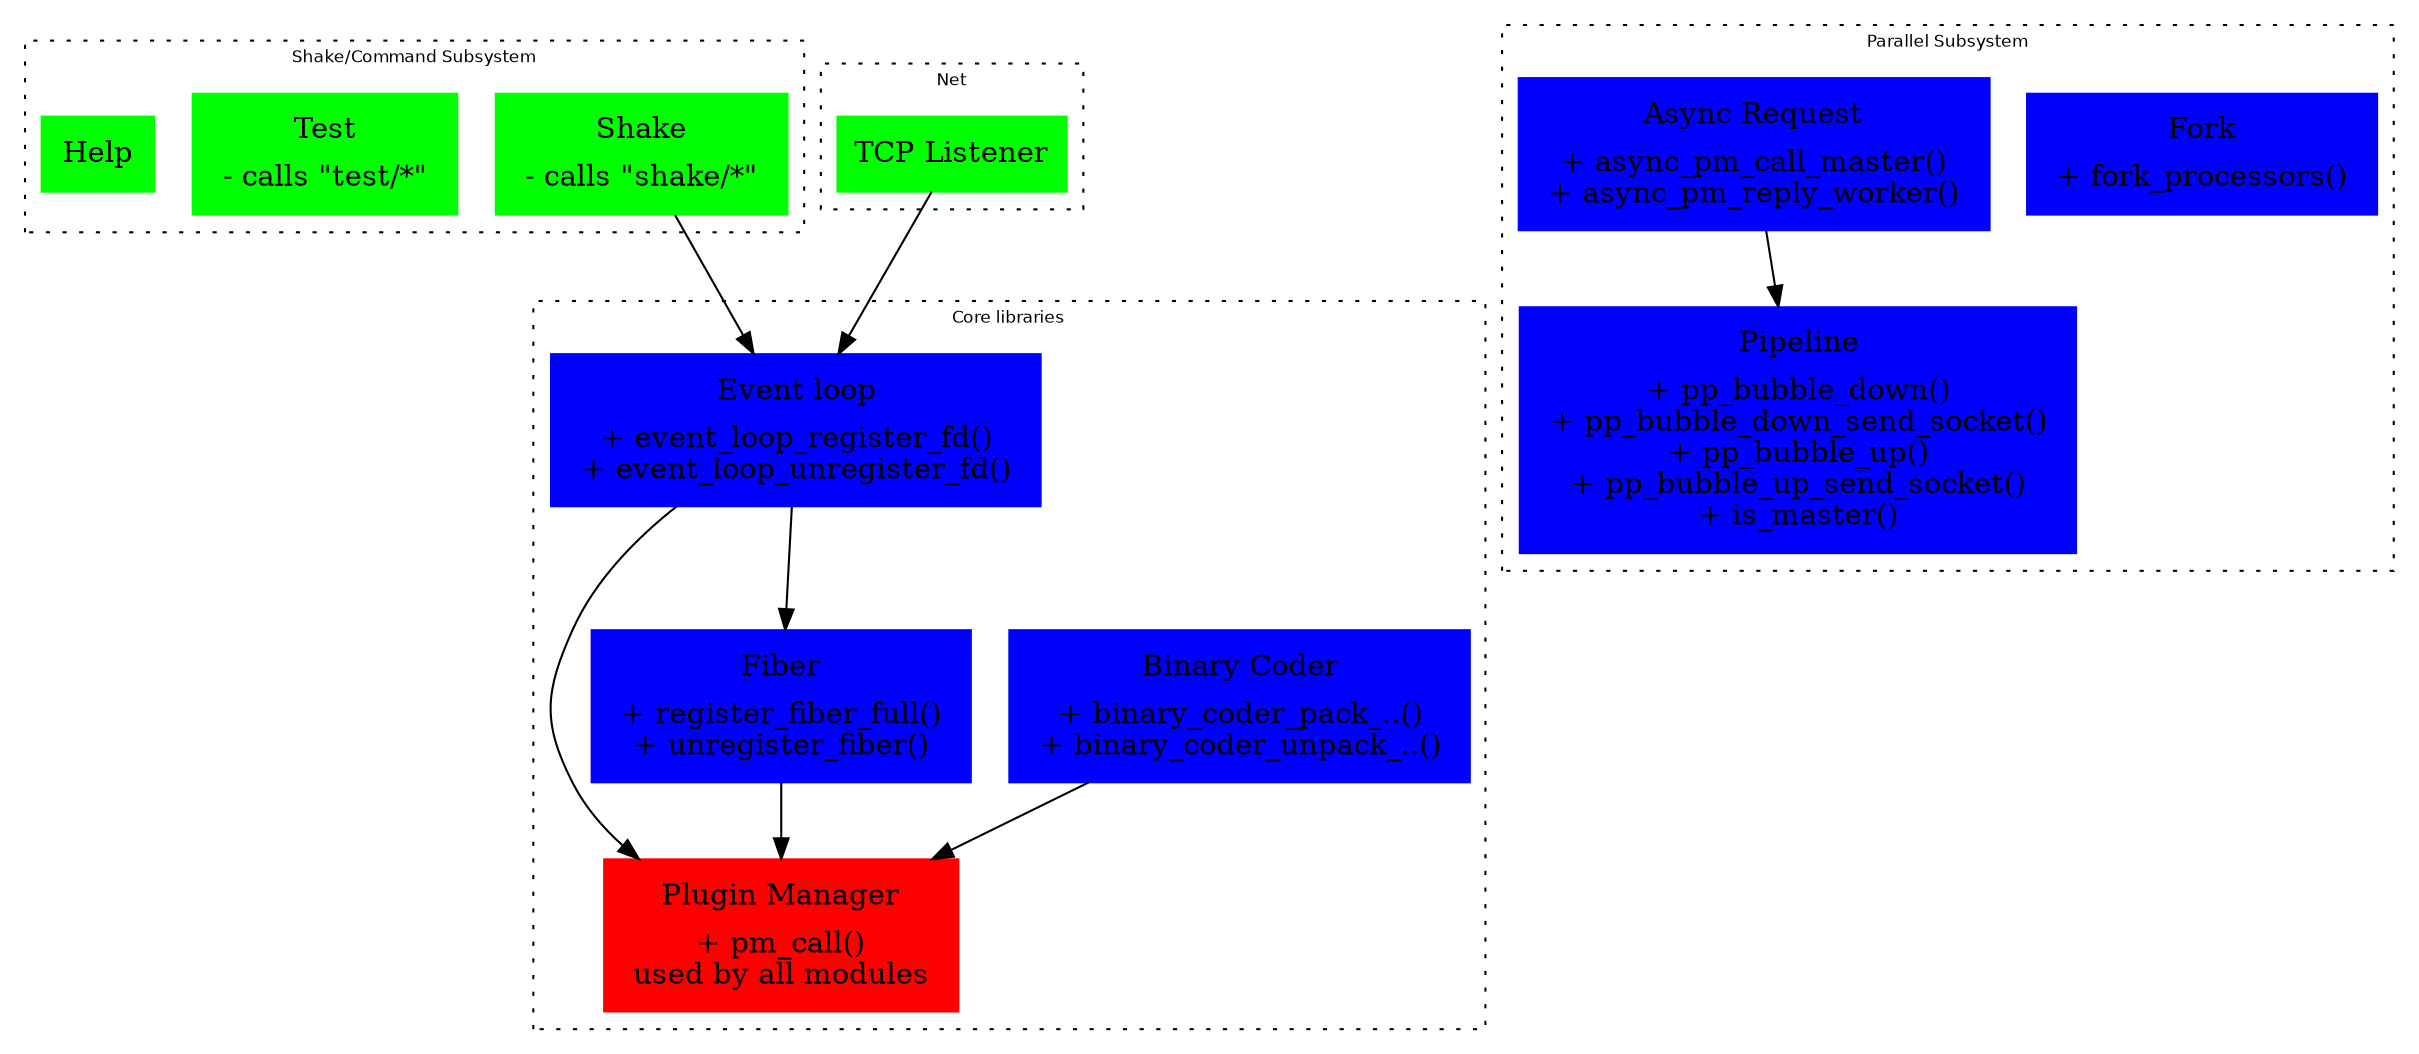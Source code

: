 digraph G {
        fontname = "Bitstream Vera Sans";
        fontsize = 8;
	node [ shape = "record" style = "filled" ];

	subgraph cluster_core_submodule {
		graph [style="dotted" color="black"];
		label = "Core libraries";
		pm [
			label = <<table><tr><td>Plugin Manager</td></tr><tr><td>+ pm_call()<br/>used by all modules</td></tr></table>>
			color = "red"
		];

		fiber [
			label = <<table><tr><td>Fiber</td></tr><tr><td>+ register_fiber_full()<br/>+ unregister_fiber()</td></tr></table>>
			color = "blue"
		];
		fiber -> pm;
		binary_coder [
			label = <<table><tr><td>Binary Coder</td></tr><tr><td>+ binary_coder_pack_..()<br/>+ binary_coder_unpack_..()</td></tr></table>>
			color = "blue"
		];
		binary_coder -> pm;

		event_loop [
			label = <<table><tr><td>Event loop</td></tr><tr><td>+ event_loop_register_fd()<br/>+ event_loop_unregister_fd()</td></tr></table>>
			color = "blue"
		];
		event_loop -> fiber;
		event_loop -> pm;

	}

	subgraph cluster_parallel {
		graph [style="dotted" color="black"];
		label = "Parallel Subsystem";
		fork [
			label = <<table><tr><td>Fork</td></tr><tr><td>+ fork_processors()</td></tr></table>>
			color = "blue"
		];
		pipeline [
			label = <<table><tr><td>Pipeline</td></tr><tr><td>+ pp_bubble_down()<br/>+ pp_bubble_down_send_socket()<br/>+ pp_bubble_up()<br/>+ pp_bubble_up_send_socket()<br/>+ is_master()</td></tr></table>>
			color = "blue"
		];
		async_request [
			label = <<table><tr><td>Async Request</td></tr><tr><td>+ async_pm_call_master()<br/>+ async_pm_reply_worker()</td></tr></table>>
			color = "blue"
		]
		async_request -> pipeline
	}
	


	subgraph cluster_shake_submodule {
		graph [style="dotted" color="black"];
		label = "Shake/Command Subsystem";
		shake [
			label = <<table><tr><td>Shake</td></tr><tr><td>- calls "shake/*"</td></tr></table>>
			color = "green"
		];

		test [
			label = <<table><tr><td>Test</td></tr><tr><td>- calls "test/*"</td></tr></table>>
			color = "green"
		];

		help [
			label = Help
			color = "green"
		];
	}

	shake -> event_loop [constraint = "true" lhead = "cluster_shake_submodule" ltail = "cluster_core_submodule"];

	subgraph cluster_net {
		graph [style="dotted" color="black"];
		label = "Net";
		tcp_listener [label = "TCP Listener" color = "green"]
		tcp_listener -> event_loop
	}
	
}
